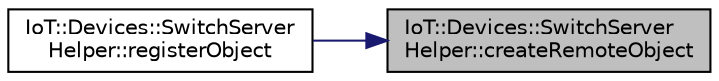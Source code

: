 digraph "IoT::Devices::SwitchServerHelper::createRemoteObject"
{
 // LATEX_PDF_SIZE
  edge [fontname="Helvetica",fontsize="10",labelfontname="Helvetica",labelfontsize="10"];
  node [fontname="Helvetica",fontsize="10",shape=record];
  rankdir="RL";
  Node1 [label="IoT::Devices::SwitchServer\lHelper::createRemoteObject",height=0.2,width=0.4,color="black", fillcolor="grey75", style="filled", fontcolor="black",tooltip="Destroys the SwitchServerHelper."];
  Node1 -> Node2 [dir="back",color="midnightblue",fontsize="10",style="solid",fontname="Helvetica"];
  Node2 [label="IoT::Devices::SwitchServer\lHelper::registerObject",height=0.2,width=0.4,color="black", fillcolor="white", style="filled",URL="$classIoT_1_1Devices_1_1SwitchServerHelper.html#a91e7f8f0fc5394f81131a6850abcca45",tooltip=" "];
}
